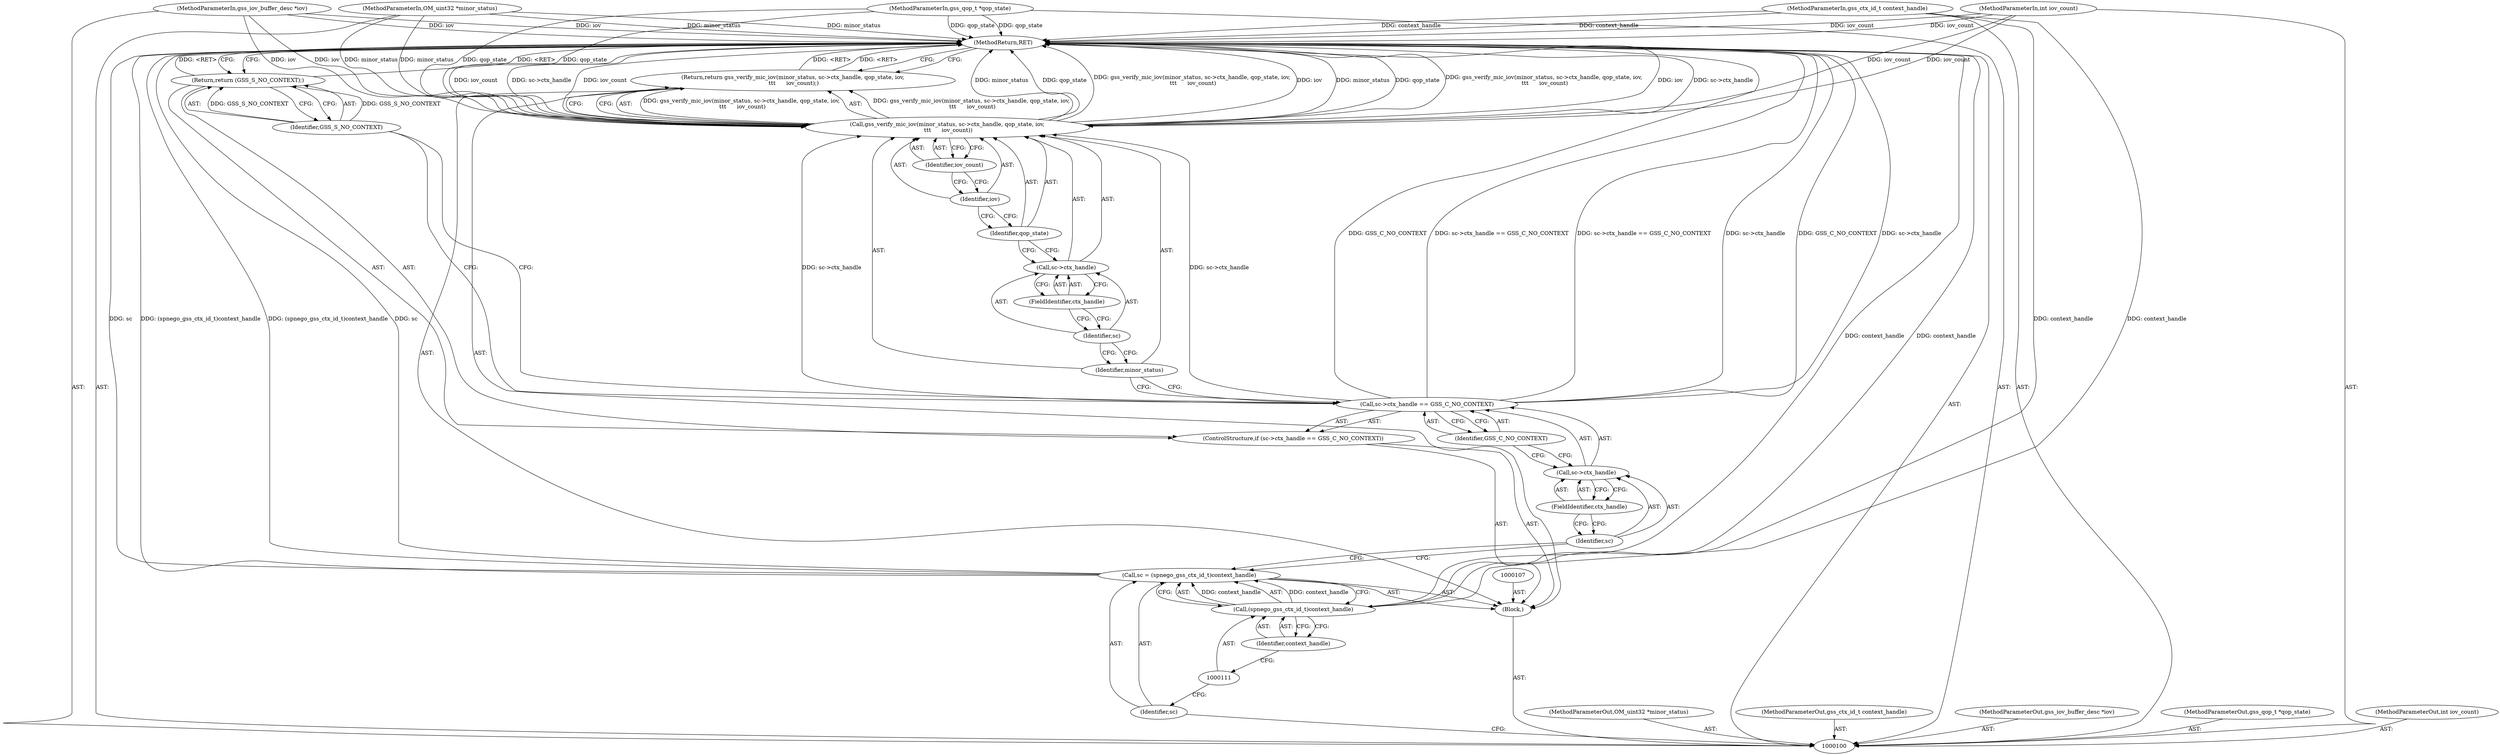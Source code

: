 digraph "0_krb5_b51b33f2bc5d1497ddf5bd107f791c101695000d_22" {
"1000130" [label="(MethodReturn,RET)"];
"1000101" [label="(MethodParameterIn,OM_uint32 *minor_status)"];
"1000168" [label="(MethodParameterOut,OM_uint32 *minor_status)"];
"1000102" [label="(MethodParameterIn,gss_ctx_id_t context_handle)"];
"1000169" [label="(MethodParameterOut,gss_ctx_id_t context_handle)"];
"1000122" [label="(Call,gss_verify_mic_iov(minor_status, sc->ctx_handle, qop_state, iov,\n \t\t\t      iov_count))"];
"1000123" [label="(Identifier,minor_status)"];
"1000121" [label="(Return,return gss_verify_mic_iov(minor_status, sc->ctx_handle, qop_state, iov,\n \t\t\t      iov_count);)"];
"1000124" [label="(Call,sc->ctx_handle)"];
"1000125" [label="(Identifier,sc)"];
"1000126" [label="(FieldIdentifier,ctx_handle)"];
"1000127" [label="(Identifier,qop_state)"];
"1000128" [label="(Identifier,iov)"];
"1000129" [label="(Identifier,iov_count)"];
"1000104" [label="(MethodParameterIn,gss_iov_buffer_desc *iov)"];
"1000171" [label="(MethodParameterOut,gss_iov_buffer_desc *iov)"];
"1000103" [label="(MethodParameterIn,gss_qop_t *qop_state)"];
"1000170" [label="(MethodParameterOut,gss_qop_t *qop_state)"];
"1000105" [label="(MethodParameterIn,int iov_count)"];
"1000172" [label="(MethodParameterOut,int iov_count)"];
"1000106" [label="(Block,)"];
"1000108" [label="(Call,sc = (spnego_gss_ctx_id_t)context_handle)"];
"1000109" [label="(Identifier,sc)"];
"1000110" [label="(Call,(spnego_gss_ctx_id_t)context_handle)"];
"1000112" [label="(Identifier,context_handle)"];
"1000117" [label="(FieldIdentifier,ctx_handle)"];
"1000118" [label="(Identifier,GSS_C_NO_CONTEXT)"];
"1000113" [label="(ControlStructure,if (sc->ctx_handle == GSS_C_NO_CONTEXT))"];
"1000114" [label="(Call,sc->ctx_handle == GSS_C_NO_CONTEXT)"];
"1000115" [label="(Call,sc->ctx_handle)"];
"1000116" [label="(Identifier,sc)"];
"1000120" [label="(Identifier,GSS_S_NO_CONTEXT)"];
"1000119" [label="(Return,return (GSS_S_NO_CONTEXT);)"];
"1000130" -> "1000100"  [label="AST: "];
"1000130" -> "1000119"  [label="CFG: "];
"1000130" -> "1000121"  [label="CFG: "];
"1000121" -> "1000130"  [label="DDG: <RET>"];
"1000119" -> "1000130"  [label="DDG: <RET>"];
"1000104" -> "1000130"  [label="DDG: iov"];
"1000105" -> "1000130"  [label="DDG: iov_count"];
"1000114" -> "1000130"  [label="DDG: sc->ctx_handle == GSS_C_NO_CONTEXT"];
"1000114" -> "1000130"  [label="DDG: sc->ctx_handle"];
"1000114" -> "1000130"  [label="DDG: GSS_C_NO_CONTEXT"];
"1000122" -> "1000130"  [label="DDG: minor_status"];
"1000122" -> "1000130"  [label="DDG: qop_state"];
"1000122" -> "1000130"  [label="DDG: gss_verify_mic_iov(minor_status, sc->ctx_handle, qop_state, iov,\n \t\t\t      iov_count)"];
"1000122" -> "1000130"  [label="DDG: iov"];
"1000122" -> "1000130"  [label="DDG: sc->ctx_handle"];
"1000122" -> "1000130"  [label="DDG: iov_count"];
"1000108" -> "1000130"  [label="DDG: sc"];
"1000108" -> "1000130"  [label="DDG: (spnego_gss_ctx_id_t)context_handle"];
"1000103" -> "1000130"  [label="DDG: qop_state"];
"1000102" -> "1000130"  [label="DDG: context_handle"];
"1000110" -> "1000130"  [label="DDG: context_handle"];
"1000101" -> "1000130"  [label="DDG: minor_status"];
"1000101" -> "1000100"  [label="AST: "];
"1000101" -> "1000130"  [label="DDG: minor_status"];
"1000101" -> "1000122"  [label="DDG: minor_status"];
"1000168" -> "1000100"  [label="AST: "];
"1000102" -> "1000100"  [label="AST: "];
"1000102" -> "1000130"  [label="DDG: context_handle"];
"1000102" -> "1000110"  [label="DDG: context_handle"];
"1000169" -> "1000100"  [label="AST: "];
"1000122" -> "1000121"  [label="AST: "];
"1000122" -> "1000129"  [label="CFG: "];
"1000123" -> "1000122"  [label="AST: "];
"1000124" -> "1000122"  [label="AST: "];
"1000127" -> "1000122"  [label="AST: "];
"1000128" -> "1000122"  [label="AST: "];
"1000129" -> "1000122"  [label="AST: "];
"1000121" -> "1000122"  [label="CFG: "];
"1000122" -> "1000130"  [label="DDG: minor_status"];
"1000122" -> "1000130"  [label="DDG: qop_state"];
"1000122" -> "1000130"  [label="DDG: gss_verify_mic_iov(minor_status, sc->ctx_handle, qop_state, iov,\n \t\t\t      iov_count)"];
"1000122" -> "1000130"  [label="DDG: iov"];
"1000122" -> "1000130"  [label="DDG: sc->ctx_handle"];
"1000122" -> "1000130"  [label="DDG: iov_count"];
"1000122" -> "1000121"  [label="DDG: gss_verify_mic_iov(minor_status, sc->ctx_handle, qop_state, iov,\n \t\t\t      iov_count)"];
"1000101" -> "1000122"  [label="DDG: minor_status"];
"1000114" -> "1000122"  [label="DDG: sc->ctx_handle"];
"1000103" -> "1000122"  [label="DDG: qop_state"];
"1000104" -> "1000122"  [label="DDG: iov"];
"1000105" -> "1000122"  [label="DDG: iov_count"];
"1000123" -> "1000122"  [label="AST: "];
"1000123" -> "1000114"  [label="CFG: "];
"1000125" -> "1000123"  [label="CFG: "];
"1000121" -> "1000106"  [label="AST: "];
"1000121" -> "1000122"  [label="CFG: "];
"1000122" -> "1000121"  [label="AST: "];
"1000130" -> "1000121"  [label="CFG: "];
"1000121" -> "1000130"  [label="DDG: <RET>"];
"1000122" -> "1000121"  [label="DDG: gss_verify_mic_iov(minor_status, sc->ctx_handle, qop_state, iov,\n \t\t\t      iov_count)"];
"1000124" -> "1000122"  [label="AST: "];
"1000124" -> "1000126"  [label="CFG: "];
"1000125" -> "1000124"  [label="AST: "];
"1000126" -> "1000124"  [label="AST: "];
"1000127" -> "1000124"  [label="CFG: "];
"1000125" -> "1000124"  [label="AST: "];
"1000125" -> "1000123"  [label="CFG: "];
"1000126" -> "1000125"  [label="CFG: "];
"1000126" -> "1000124"  [label="AST: "];
"1000126" -> "1000125"  [label="CFG: "];
"1000124" -> "1000126"  [label="CFG: "];
"1000127" -> "1000122"  [label="AST: "];
"1000127" -> "1000124"  [label="CFG: "];
"1000128" -> "1000127"  [label="CFG: "];
"1000128" -> "1000122"  [label="AST: "];
"1000128" -> "1000127"  [label="CFG: "];
"1000129" -> "1000128"  [label="CFG: "];
"1000129" -> "1000122"  [label="AST: "];
"1000129" -> "1000128"  [label="CFG: "];
"1000122" -> "1000129"  [label="CFG: "];
"1000104" -> "1000100"  [label="AST: "];
"1000104" -> "1000130"  [label="DDG: iov"];
"1000104" -> "1000122"  [label="DDG: iov"];
"1000171" -> "1000100"  [label="AST: "];
"1000103" -> "1000100"  [label="AST: "];
"1000103" -> "1000130"  [label="DDG: qop_state"];
"1000103" -> "1000122"  [label="DDG: qop_state"];
"1000170" -> "1000100"  [label="AST: "];
"1000105" -> "1000100"  [label="AST: "];
"1000105" -> "1000130"  [label="DDG: iov_count"];
"1000105" -> "1000122"  [label="DDG: iov_count"];
"1000172" -> "1000100"  [label="AST: "];
"1000106" -> "1000100"  [label="AST: "];
"1000107" -> "1000106"  [label="AST: "];
"1000108" -> "1000106"  [label="AST: "];
"1000113" -> "1000106"  [label="AST: "];
"1000121" -> "1000106"  [label="AST: "];
"1000108" -> "1000106"  [label="AST: "];
"1000108" -> "1000110"  [label="CFG: "];
"1000109" -> "1000108"  [label="AST: "];
"1000110" -> "1000108"  [label="AST: "];
"1000116" -> "1000108"  [label="CFG: "];
"1000108" -> "1000130"  [label="DDG: sc"];
"1000108" -> "1000130"  [label="DDG: (spnego_gss_ctx_id_t)context_handle"];
"1000110" -> "1000108"  [label="DDG: context_handle"];
"1000109" -> "1000108"  [label="AST: "];
"1000109" -> "1000100"  [label="CFG: "];
"1000111" -> "1000109"  [label="CFG: "];
"1000110" -> "1000108"  [label="AST: "];
"1000110" -> "1000112"  [label="CFG: "];
"1000111" -> "1000110"  [label="AST: "];
"1000112" -> "1000110"  [label="AST: "];
"1000108" -> "1000110"  [label="CFG: "];
"1000110" -> "1000130"  [label="DDG: context_handle"];
"1000110" -> "1000108"  [label="DDG: context_handle"];
"1000102" -> "1000110"  [label="DDG: context_handle"];
"1000112" -> "1000110"  [label="AST: "];
"1000112" -> "1000111"  [label="CFG: "];
"1000110" -> "1000112"  [label="CFG: "];
"1000117" -> "1000115"  [label="AST: "];
"1000117" -> "1000116"  [label="CFG: "];
"1000115" -> "1000117"  [label="CFG: "];
"1000118" -> "1000114"  [label="AST: "];
"1000118" -> "1000115"  [label="CFG: "];
"1000114" -> "1000118"  [label="CFG: "];
"1000113" -> "1000106"  [label="AST: "];
"1000114" -> "1000113"  [label="AST: "];
"1000119" -> "1000113"  [label="AST: "];
"1000114" -> "1000113"  [label="AST: "];
"1000114" -> "1000118"  [label="CFG: "];
"1000115" -> "1000114"  [label="AST: "];
"1000118" -> "1000114"  [label="AST: "];
"1000120" -> "1000114"  [label="CFG: "];
"1000123" -> "1000114"  [label="CFG: "];
"1000114" -> "1000130"  [label="DDG: sc->ctx_handle == GSS_C_NO_CONTEXT"];
"1000114" -> "1000130"  [label="DDG: sc->ctx_handle"];
"1000114" -> "1000130"  [label="DDG: GSS_C_NO_CONTEXT"];
"1000114" -> "1000122"  [label="DDG: sc->ctx_handle"];
"1000115" -> "1000114"  [label="AST: "];
"1000115" -> "1000117"  [label="CFG: "];
"1000116" -> "1000115"  [label="AST: "];
"1000117" -> "1000115"  [label="AST: "];
"1000118" -> "1000115"  [label="CFG: "];
"1000116" -> "1000115"  [label="AST: "];
"1000116" -> "1000108"  [label="CFG: "];
"1000117" -> "1000116"  [label="CFG: "];
"1000120" -> "1000119"  [label="AST: "];
"1000120" -> "1000114"  [label="CFG: "];
"1000119" -> "1000120"  [label="CFG: "];
"1000120" -> "1000119"  [label="DDG: GSS_S_NO_CONTEXT"];
"1000119" -> "1000113"  [label="AST: "];
"1000119" -> "1000120"  [label="CFG: "];
"1000120" -> "1000119"  [label="AST: "];
"1000130" -> "1000119"  [label="CFG: "];
"1000119" -> "1000130"  [label="DDG: <RET>"];
"1000120" -> "1000119"  [label="DDG: GSS_S_NO_CONTEXT"];
}

